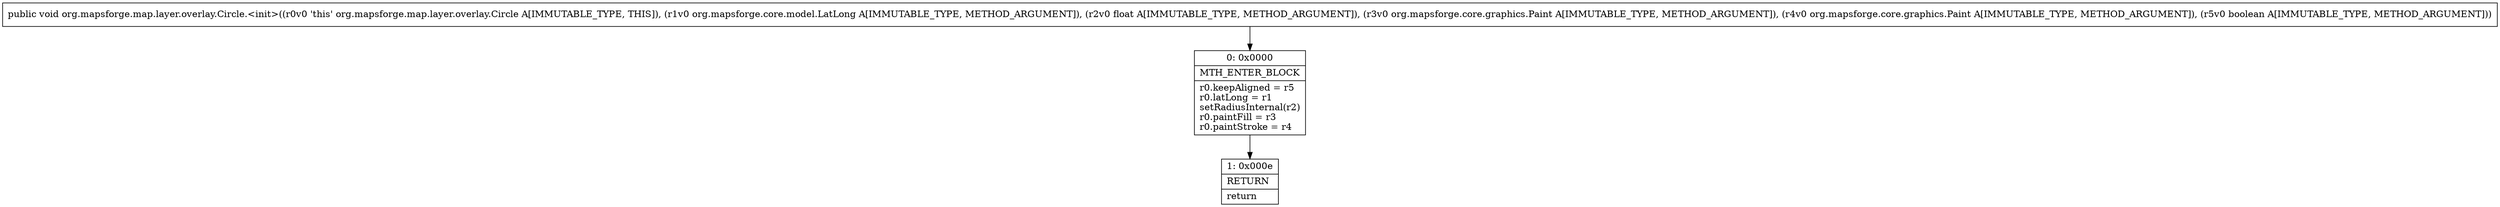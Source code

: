 digraph "CFG fororg.mapsforge.map.layer.overlay.Circle.\<init\>(Lorg\/mapsforge\/core\/model\/LatLong;FLorg\/mapsforge\/core\/graphics\/Paint;Lorg\/mapsforge\/core\/graphics\/Paint;Z)V" {
Node_0 [shape=record,label="{0\:\ 0x0000|MTH_ENTER_BLOCK\l|r0.keepAligned = r5\lr0.latLong = r1\lsetRadiusInternal(r2)\lr0.paintFill = r3\lr0.paintStroke = r4\l}"];
Node_1 [shape=record,label="{1\:\ 0x000e|RETURN\l|return\l}"];
MethodNode[shape=record,label="{public void org.mapsforge.map.layer.overlay.Circle.\<init\>((r0v0 'this' org.mapsforge.map.layer.overlay.Circle A[IMMUTABLE_TYPE, THIS]), (r1v0 org.mapsforge.core.model.LatLong A[IMMUTABLE_TYPE, METHOD_ARGUMENT]), (r2v0 float A[IMMUTABLE_TYPE, METHOD_ARGUMENT]), (r3v0 org.mapsforge.core.graphics.Paint A[IMMUTABLE_TYPE, METHOD_ARGUMENT]), (r4v0 org.mapsforge.core.graphics.Paint A[IMMUTABLE_TYPE, METHOD_ARGUMENT]), (r5v0 boolean A[IMMUTABLE_TYPE, METHOD_ARGUMENT])) }"];
MethodNode -> Node_0;
Node_0 -> Node_1;
}

